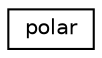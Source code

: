 digraph "Graphical Class Hierarchy"
{
  edge [fontname="Helvetica",fontsize="10",labelfontname="Helvetica",labelfontsize="10"];
  node [fontname="Helvetica",fontsize="10",shape=record];
  rankdir="LR";
  Node0 [label="polar",height=0.2,width=0.4,color="black", fillcolor="white", style="filled",URL="$da/d1c/classpolar.html"];
}
